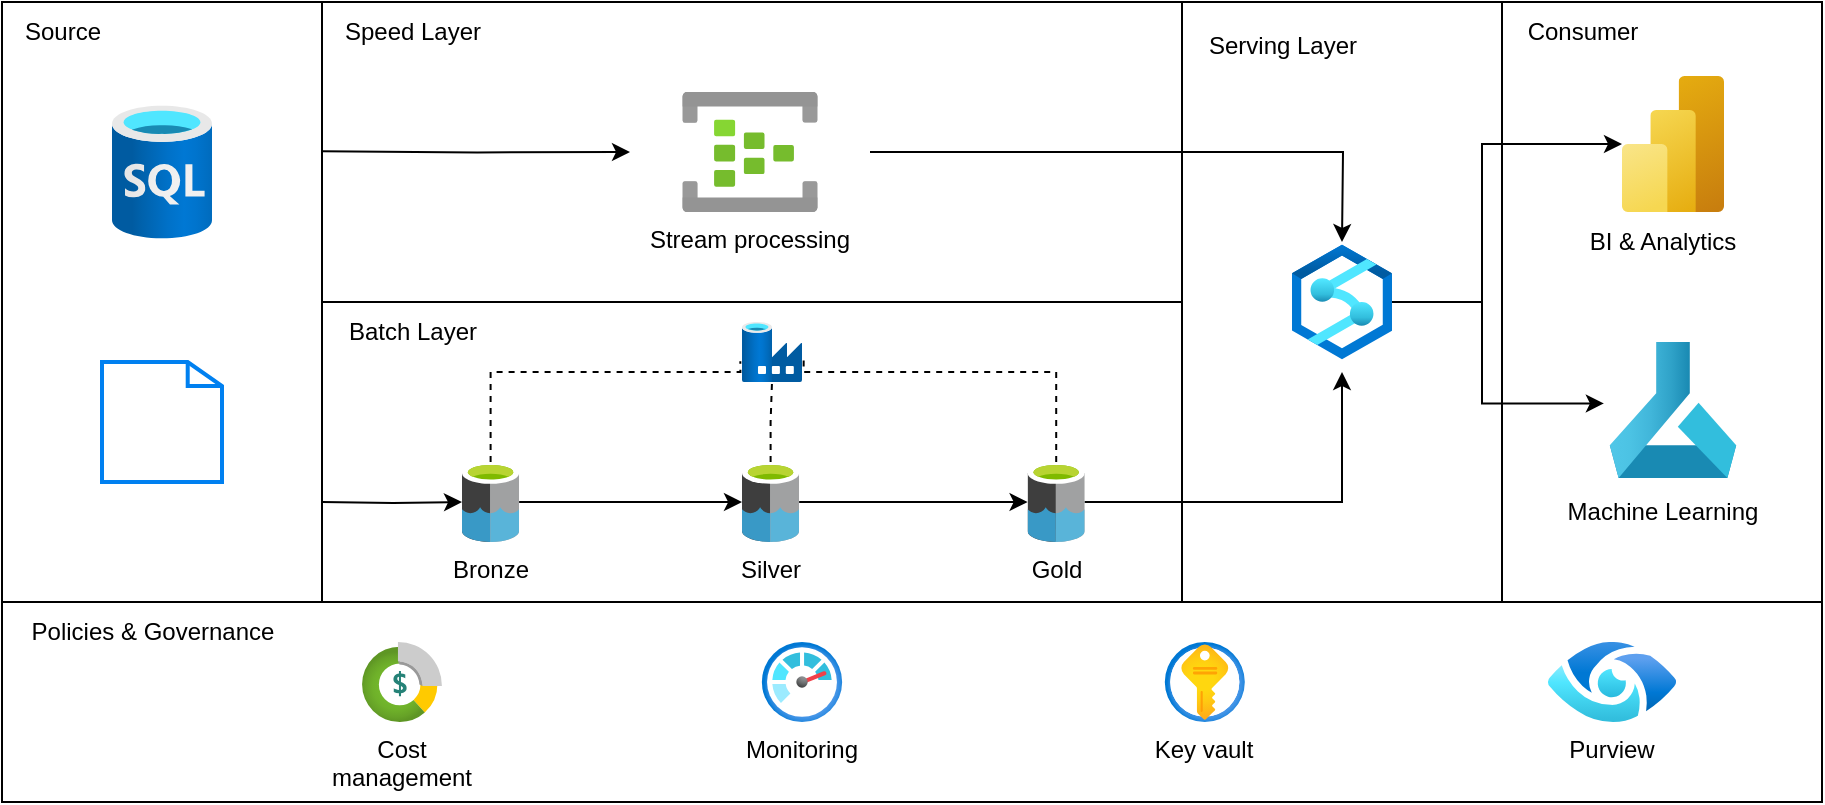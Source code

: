 <mxfile version="25.0.3">
  <diagram name="Página-1" id="CWVS4EIJRuz1VnP0KnJJ">
    <mxGraphModel dx="1282" dy="661" grid="1" gridSize="10" guides="1" tooltips="1" connect="1" arrows="1" fold="1" page="1" pageScale="1" pageWidth="827" pageHeight="1169" math="0" shadow="0">
      <root>
        <mxCell id="0" />
        <mxCell id="1" parent="0" />
        <mxCell id="gXC3vSr-2lOf8VQ1cKvP-3" value="" style="rounded=0;whiteSpace=wrap;html=1;direction=south;fillColor=none;movable=1;resizable=1;rotatable=1;deletable=1;editable=1;locked=0;connectable=1;" parent="1" vertex="1">
          <mxGeometry x="40" y="120" width="160" height="300" as="geometry" />
        </mxCell>
        <mxCell id="gXC3vSr-2lOf8VQ1cKvP-4" value="" style="rounded=0;whiteSpace=wrap;html=1;fillColor=none;movable=1;resizable=1;rotatable=1;deletable=1;editable=1;locked=0;connectable=1;" parent="1" vertex="1">
          <mxGeometry x="200" y="270" width="430" height="150" as="geometry" />
        </mxCell>
        <mxCell id="gXC3vSr-2lOf8VQ1cKvP-1" value="" style="shape=image;whiteSpace=wrap;html=1;boundedLbl=1;backgroundOutline=1;size=15;labelBackgroundColor=default;verticalAlign=top;verticalLabelPosition=bottom;aspect=fixed;points=[];image=img/lib/azure2/databases/SQL_Database.svg;movable=1;resizable=1;rotatable=1;deletable=1;editable=1;locked=0;connectable=1;" parent="1" vertex="1">
          <mxGeometry x="95" y="170" width="50" height="70" as="geometry" />
        </mxCell>
        <mxCell id="gXC3vSr-2lOf8VQ1cKvP-2" value="" style="shape=mxgraph.ios7.icons.document;html=1;verticalAlign=top;verticalLabelPosition=bottom;labelBackgroundColor=#ffffff;imageAspect=0;aspect=fixed;image=https://cdn0.iconfinder.com/data/icons/octicons/1024/file-text-128.png;strokeWidth=2;strokeColor=#0080F0;shadow=0;dashed=0;movable=1;resizable=1;rotatable=1;deletable=1;editable=1;locked=0;connectable=1;" parent="1" vertex="1">
          <mxGeometry x="90" y="300" width="60" height="60" as="geometry" />
        </mxCell>
        <mxCell id="gXC3vSr-2lOf8VQ1cKvP-5" value="" style="rounded=0;whiteSpace=wrap;html=1;fillColor=none;movable=1;resizable=1;rotatable=1;deletable=1;editable=1;locked=0;connectable=1;" parent="1" vertex="1">
          <mxGeometry x="200" y="120" width="430" height="150" as="geometry" />
        </mxCell>
        <mxCell id="gXC3vSr-2lOf8VQ1cKvP-6" value="Bronze" style="shape=image;whiteSpace=wrap;html=1;boundedLbl=1;backgroundOutline=1;size=15;flipV=0;labelBackgroundColor=default;verticalAlign=top;verticalLabelPosition=bottom;aspect=fixed;image=img/lib/mscae/Data_Lake.svg;sketch=0;points=[];movable=1;resizable=1;rotatable=1;deletable=1;editable=1;locked=0;connectable=1;" parent="1" vertex="1">
          <mxGeometry x="270" y="350" width="28.57" height="40" as="geometry" />
        </mxCell>
        <mxCell id="gXC3vSr-2lOf8VQ1cKvP-29" style="edgeStyle=orthogonalEdgeStyle;rounded=0;orthogonalLoop=1;jettySize=auto;html=1;movable=1;resizable=1;rotatable=1;deletable=1;editable=1;locked=0;connectable=1;" parent="1" source="gXC3vSr-2lOf8VQ1cKvP-7" target="gXC3vSr-2lOf8VQ1cKvP-28" edge="1">
          <mxGeometry relative="1" as="geometry" />
        </mxCell>
        <mxCell id="fU7QcG5bV7GN8CoHxMuV-5" style="edgeStyle=orthogonalEdgeStyle;rounded=0;orthogonalLoop=1;jettySize=auto;html=1;dashed=1;endArrow=none;endFill=0;movable=1;resizable=1;rotatable=1;deletable=1;editable=1;locked=0;connectable=1;" parent="1" source="gXC3vSr-2lOf8VQ1cKvP-7" target="fU7QcG5bV7GN8CoHxMuV-3" edge="1">
          <mxGeometry relative="1" as="geometry" />
        </mxCell>
        <mxCell id="gXC3vSr-2lOf8VQ1cKvP-7" value="Silver" style="shape=image;whiteSpace=wrap;html=1;boundedLbl=1;backgroundOutline=1;size=15;flipV=0;labelBackgroundColor=default;verticalAlign=top;verticalLabelPosition=bottom;aspect=fixed;image=img/lib/mscae/Data_Lake.svg;sketch=0;points=[];movable=1;resizable=1;rotatable=1;deletable=1;editable=1;locked=0;connectable=1;" parent="1" vertex="1">
          <mxGeometry x="410" y="350" width="28.57" height="40" as="geometry" />
        </mxCell>
        <mxCell id="gXC3vSr-2lOf8VQ1cKvP-9" value="" style="rounded=0;whiteSpace=wrap;html=1;direction=south;fillColor=none;movable=1;resizable=1;rotatable=1;deletable=1;editable=1;locked=0;connectable=1;" parent="1" vertex="1">
          <mxGeometry x="630" y="120" width="160" height="300" as="geometry" />
        </mxCell>
        <mxCell id="gXC3vSr-2lOf8VQ1cKvP-20" style="edgeStyle=orthogonalEdgeStyle;rounded=0;orthogonalLoop=1;jettySize=auto;html=1;movable=1;resizable=1;rotatable=1;deletable=1;editable=1;locked=0;connectable=1;" parent="1" source="gXC3vSr-2lOf8VQ1cKvP-8" target="YEA_qPoFGQCJmBndnpJY-8" edge="1">
          <mxGeometry relative="1" as="geometry">
            <mxPoint x="810" y="195" as="targetPoint" />
            <Array as="points">
              <mxPoint x="780" y="270" />
              <mxPoint x="780" y="191" />
            </Array>
          </mxGeometry>
        </mxCell>
        <mxCell id="gXC3vSr-2lOf8VQ1cKvP-21" style="edgeStyle=orthogonalEdgeStyle;rounded=0;orthogonalLoop=1;jettySize=auto;html=1;entryX=-0.04;entryY=0.452;entryDx=0;entryDy=0;entryPerimeter=0;movable=1;resizable=1;rotatable=1;deletable=1;editable=1;locked=0;connectable=1;" parent="1" source="gXC3vSr-2lOf8VQ1cKvP-8" target="YEA_qPoFGQCJmBndnpJY-10" edge="1">
          <mxGeometry relative="1" as="geometry">
            <mxPoint x="810" y="320.0" as="targetPoint" />
            <Array as="points">
              <mxPoint x="780" y="270" />
              <mxPoint x="780" y="321" />
            </Array>
          </mxGeometry>
        </mxCell>
        <mxCell id="gXC3vSr-2lOf8VQ1cKvP-8" value="" style="shape=image;whiteSpace=wrap;html=1;boundedLbl=1;backgroundOutline=1;size=15;flipV=0;labelBackgroundColor=default;verticalAlign=top;verticalLabelPosition=bottom;aspect=fixed;points=[];image=img/lib/azure2/analytics/Azure_Synapse_Analytics.svg;movable=1;resizable=1;rotatable=1;deletable=1;editable=1;locked=0;connectable=1;" parent="1" vertex="1">
          <mxGeometry x="685" y="235" width="50" height="70" as="geometry" />
        </mxCell>
        <mxCell id="fU7QcG5bV7GN8CoHxMuV-10" style="edgeStyle=orthogonalEdgeStyle;rounded=0;orthogonalLoop=1;jettySize=auto;html=1;fontFamily=Helvetica;fontSize=12;fontColor=default;movable=1;resizable=1;rotatable=1;deletable=1;editable=1;locked=0;connectable=1;" parent="1" source="gXC3vSr-2lOf8VQ1cKvP-10" edge="1">
          <mxGeometry relative="1" as="geometry">
            <mxPoint x="710.0" y="240" as="targetPoint" />
          </mxGeometry>
        </mxCell>
        <mxCell id="gXC3vSr-2lOf8VQ1cKvP-10" value="Stream processing" style="rounded=0;whiteSpace=wrap;html=1;fillColor=none;shape=image;labelBackgroundColor=default;verticalAlign=top;verticalLabelPosition=bottom;aspect=fixed;points=[];image=img/lib/azure2/analytics/Event_Hubs.svg;movable=1;resizable=1;rotatable=1;deletable=1;editable=1;locked=0;connectable=1;" parent="1" vertex="1">
          <mxGeometry x="354" y="165" width="120" height="60" as="geometry" />
        </mxCell>
        <mxCell id="gXC3vSr-2lOf8VQ1cKvP-11" value="" style="rounded=0;whiteSpace=wrap;html=1;direction=south;fillColor=none;movable=1;resizable=1;rotatable=1;deletable=1;editable=1;locked=0;connectable=1;" parent="1" vertex="1">
          <mxGeometry x="790" y="120" width="160" height="300" as="geometry" />
        </mxCell>
        <mxCell id="gXC3vSr-2lOf8VQ1cKvP-22" value="" style="rounded=0;whiteSpace=wrap;html=1;fillColor=none;strokeColor=default;movable=1;resizable=1;rotatable=1;deletable=1;editable=1;locked=0;connectable=1;" parent="1" vertex="1">
          <mxGeometry x="40" y="420" width="910" height="100" as="geometry" />
        </mxCell>
        <mxCell id="gXC3vSr-2lOf8VQ1cKvP-17" style="edgeStyle=orthogonalEdgeStyle;rounded=0;orthogonalLoop=1;jettySize=auto;html=1;entryX=0;entryY=0.501;entryDx=0;entryDy=0;entryPerimeter=0;movable=1;resizable=1;rotatable=1;deletable=1;editable=1;locked=0;connectable=1;" parent="1" source="gXC3vSr-2lOf8VQ1cKvP-6" target="gXC3vSr-2lOf8VQ1cKvP-7" edge="1">
          <mxGeometry relative="1" as="geometry" />
        </mxCell>
        <mxCell id="gXC3vSr-2lOf8VQ1cKvP-24" value="Cost management" style="rounded=0;whiteSpace=wrap;html=1;shape=image;labelBackgroundColor=default;verticalAlign=top;verticalLabelPosition=bottom;aspect=fixed;points=[];image=img/lib/azure2/general/Cost_Management_and_Billing.svg;movable=1;resizable=1;rotatable=1;deletable=1;editable=1;locked=0;connectable=1;" parent="1" vertex="1">
          <mxGeometry x="200" y="440" width="80" height="40" as="geometry" />
        </mxCell>
        <mxCell id="gXC3vSr-2lOf8VQ1cKvP-25" value="Monitoring" style="rounded=0;whiteSpace=wrap;html=1;shape=image;labelBackgroundColor=default;verticalAlign=top;verticalLabelPosition=bottom;aspect=fixed;points=[];image=img/lib/azure2/management_governance/Monitor.svg;movable=1;resizable=1;rotatable=1;deletable=1;editable=1;locked=0;connectable=1;" parent="1" vertex="1">
          <mxGeometry x="400" y="440" width="80" height="40" as="geometry" />
        </mxCell>
        <mxCell id="gXC3vSr-2lOf8VQ1cKvP-26" value="Key vault" style="rounded=0;whiteSpace=wrap;html=1;shape=image;labelBackgroundColor=default;verticalAlign=top;verticalLabelPosition=bottom;aspect=fixed;points=[];image=img/lib/azure2/security/Key_Vaults.svg;movable=1;resizable=1;rotatable=1;deletable=1;editable=1;locked=0;connectable=1;" parent="1" vertex="1">
          <mxGeometry x="601.4" y="440" width="80" height="40" as="geometry" />
        </mxCell>
        <mxCell id="gXC3vSr-2lOf8VQ1cKvP-28" value="Gold" style="shape=image;whiteSpace=wrap;html=1;boundedLbl=1;backgroundOutline=1;size=15;flipV=0;labelBackgroundColor=default;verticalAlign=top;verticalLabelPosition=bottom;aspect=fixed;image=img/lib/mscae/Data_Lake.svg;sketch=0;points=[];movable=1;resizable=1;rotatable=1;deletable=1;editable=1;locked=0;connectable=1;" parent="1" vertex="1">
          <mxGeometry x="552.8" y="350" width="28.57" height="40" as="geometry" />
        </mxCell>
        <mxCell id="gXC3vSr-2lOf8VQ1cKvP-30" style="edgeStyle=orthogonalEdgeStyle;rounded=0;orthogonalLoop=1;jettySize=auto;html=1;entryX=0.5;entryY=1;entryDx=0;entryDy=0;entryPerimeter=0;movable=1;resizable=1;rotatable=1;deletable=1;editable=1;locked=0;connectable=1;" parent="1" source="gXC3vSr-2lOf8VQ1cKvP-28" target="gXC3vSr-2lOf8VQ1cKvP-8" edge="1">
          <mxGeometry relative="1" as="geometry" />
        </mxCell>
        <mxCell id="gXC3vSr-2lOf8VQ1cKvP-35" style="edgeStyle=orthogonalEdgeStyle;rounded=0;orthogonalLoop=1;jettySize=auto;html=1;exitX=0;exitY=0.5;exitDx=0;exitDy=0;entryX=0;entryY=0.5;entryDx=0;entryDy=0;entryPerimeter=0;movable=1;resizable=1;rotatable=1;deletable=1;editable=1;locked=0;connectable=1;" parent="1" target="gXC3vSr-2lOf8VQ1cKvP-6" edge="1">
          <mxGeometry relative="1" as="geometry">
            <mxPoint x="200" y="370.0" as="sourcePoint" />
          </mxGeometry>
        </mxCell>
        <mxCell id="YEA_qPoFGQCJmBndnpJY-8" value="" style="image;aspect=fixed;html=1;points=[];align=center;fontSize=12;image=img/lib/azure2/analytics/Power_BI_Embedded.svg;movable=1;resizable=1;rotatable=1;deletable=1;editable=1;locked=0;connectable=1;" parent="1" vertex="1">
          <mxGeometry x="850" y="157" width="51" height="68" as="geometry" />
        </mxCell>
        <mxCell id="YEA_qPoFGQCJmBndnpJY-10" value="" style="image;aspect=fixed;html=1;points=[];align=center;fontSize=12;image=img/lib/azure2/ai_machine_learning/Machine_Learning.svg;movable=1;resizable=1;rotatable=1;deletable=1;editable=1;locked=0;connectable=1;" parent="1" vertex="1">
          <mxGeometry x="843.5" y="290" width="64" height="68" as="geometry" />
        </mxCell>
        <mxCell id="YEA_qPoFGQCJmBndnpJY-11" value="&lt;div&gt;Machine Learning&lt;/div&gt;" style="text;html=1;align=center;verticalAlign=middle;resizable=1;points=[];autosize=1;strokeColor=none;fillColor=none;movable=1;rotatable=1;deletable=1;editable=1;locked=0;connectable=1;" parent="1" vertex="1">
          <mxGeometry x="810" y="360" width="120" height="30" as="geometry" />
        </mxCell>
        <mxCell id="YEA_qPoFGQCJmBndnpJY-12" value="&lt;div&gt;BI &amp;amp; Analytics&lt;/div&gt;" style="text;html=1;align=center;verticalAlign=middle;resizable=1;points=[];autosize=1;strokeColor=none;fillColor=none;movable=1;rotatable=1;deletable=1;editable=1;locked=0;connectable=1;" parent="1" vertex="1">
          <mxGeometry x="820" y="225" width="100" height="30" as="geometry" />
        </mxCell>
        <mxCell id="YEA_qPoFGQCJmBndnpJY-13" value="&lt;div&gt;Speed Layer&lt;/div&gt;" style="text;html=1;align=center;verticalAlign=middle;resizable=1;points=[];autosize=1;strokeColor=none;fillColor=none;movable=1;rotatable=1;deletable=1;editable=1;locked=0;connectable=1;" parent="1" vertex="1">
          <mxGeometry x="200" y="120" width="90" height="30" as="geometry" />
        </mxCell>
        <mxCell id="YEA_qPoFGQCJmBndnpJY-14" value="&lt;div&gt;Batch Layer&lt;/div&gt;" style="text;html=1;align=center;verticalAlign=middle;resizable=1;points=[];autosize=1;strokeColor=none;fillColor=none;movable=1;rotatable=1;deletable=1;editable=1;locked=0;connectable=1;" parent="1" vertex="1">
          <mxGeometry x="200" y="270" width="90" height="30" as="geometry" />
        </mxCell>
        <mxCell id="YEA_qPoFGQCJmBndnpJY-15" value="&lt;div&gt;Source&lt;/div&gt;" style="text;html=1;align=center;verticalAlign=middle;resizable=1;points=[];autosize=1;strokeColor=none;fillColor=none;movable=1;rotatable=1;deletable=1;editable=1;locked=0;connectable=1;" parent="1" vertex="1">
          <mxGeometry x="40" y="120" width="60" height="30" as="geometry" />
        </mxCell>
        <mxCell id="YEA_qPoFGQCJmBndnpJY-16" value="&lt;div&gt;Consumer&lt;/div&gt;" style="text;html=1;align=center;verticalAlign=middle;resizable=1;points=[];autosize=1;strokeColor=none;fillColor=none;movable=1;rotatable=1;deletable=1;editable=1;locked=0;connectable=1;" parent="1" vertex="1">
          <mxGeometry x="790" y="120" width="80" height="30" as="geometry" />
        </mxCell>
        <mxCell id="YEA_qPoFGQCJmBndnpJY-17" value="Serving Layer" style="text;html=1;align=center;verticalAlign=middle;resizable=1;points=[];autosize=1;strokeColor=none;fillColor=none;movable=1;rotatable=1;deletable=1;editable=1;locked=0;connectable=1;" parent="1" vertex="1">
          <mxGeometry x="630" y="127" width="100" height="30" as="geometry" />
        </mxCell>
        <mxCell id="YEA_qPoFGQCJmBndnpJY-19" value="Purview" style="rounded=0;whiteSpace=wrap;html=1;shape=image;labelBackgroundColor=default;verticalAlign=top;verticalLabelPosition=bottom;aspect=fixed;image=img/lib/azure2/databases/Azure_Purview_Accounts.svg;points=[];movable=1;resizable=1;rotatable=1;deletable=1;editable=1;locked=0;connectable=1;" parent="1" vertex="1">
          <mxGeometry x="805" y="440" width="80" height="40" as="geometry" />
        </mxCell>
        <mxCell id="YEA_qPoFGQCJmBndnpJY-21" value="&lt;div&gt;Policies &amp;amp; Governance&lt;/div&gt;" style="text;html=1;align=center;verticalAlign=middle;resizable=1;points=[];autosize=1;strokeColor=none;fillColor=none;movable=1;rotatable=1;deletable=1;editable=1;locked=0;connectable=1;" parent="1" vertex="1">
          <mxGeometry x="40" y="420" width="150" height="30" as="geometry" />
        </mxCell>
        <mxCell id="fU7QcG5bV7GN8CoHxMuV-3" value="" style="image;aspect=fixed;html=1;points=[];align=center;fontSize=12;image=img/lib/azure2/databases/Data_Factory.svg;movable=1;resizable=1;rotatable=1;deletable=1;editable=1;locked=0;connectable=1;" parent="1" vertex="1">
          <mxGeometry x="410" y="280" width="30" height="30" as="geometry" />
        </mxCell>
        <mxCell id="fU7QcG5bV7GN8CoHxMuV-4" style="edgeStyle=orthogonalEdgeStyle;rounded=0;orthogonalLoop=1;jettySize=auto;html=1;entryX=-0.028;entryY=0.656;entryDx=0;entryDy=0;entryPerimeter=0;dashed=1;endArrow=none;endFill=0;movable=1;resizable=1;rotatable=1;deletable=1;editable=1;locked=0;connectable=1;" parent="1" source="gXC3vSr-2lOf8VQ1cKvP-6" target="fU7QcG5bV7GN8CoHxMuV-3" edge="1">
          <mxGeometry relative="1" as="geometry">
            <Array as="points">
              <mxPoint x="284" y="305" />
              <mxPoint x="409" y="305" />
            </Array>
          </mxGeometry>
        </mxCell>
        <mxCell id="fU7QcG5bV7GN8CoHxMuV-6" style="edgeStyle=orthogonalEdgeStyle;rounded=0;orthogonalLoop=1;jettySize=auto;html=1;entryX=1.028;entryY=0.628;entryDx=0;entryDy=0;entryPerimeter=0;dashed=1;endArrow=none;endFill=0;movable=1;resizable=1;rotatable=1;deletable=1;editable=1;locked=0;connectable=1;" parent="1" source="gXC3vSr-2lOf8VQ1cKvP-28" target="fU7QcG5bV7GN8CoHxMuV-3" edge="1">
          <mxGeometry relative="1" as="geometry">
            <Array as="points">
              <mxPoint x="567" y="305" />
              <mxPoint x="441" y="305" />
            </Array>
          </mxGeometry>
        </mxCell>
        <mxCell id="fU7QcG5bV7GN8CoHxMuV-8" style="edgeStyle=orthogonalEdgeStyle;rounded=0;orthogonalLoop=1;jettySize=auto;html=1;exitX=0;exitY=0.5;exitDx=0;exitDy=0;movable=1;resizable=1;rotatable=1;deletable=1;editable=1;locked=0;connectable=1;" parent="1" target="gXC3vSr-2lOf8VQ1cKvP-10" edge="1">
          <mxGeometry relative="1" as="geometry">
            <mxPoint x="200" y="194.66" as="sourcePoint" />
            <mxPoint x="270" y="194.66" as="targetPoint" />
          </mxGeometry>
        </mxCell>
      </root>
    </mxGraphModel>
  </diagram>
</mxfile>
